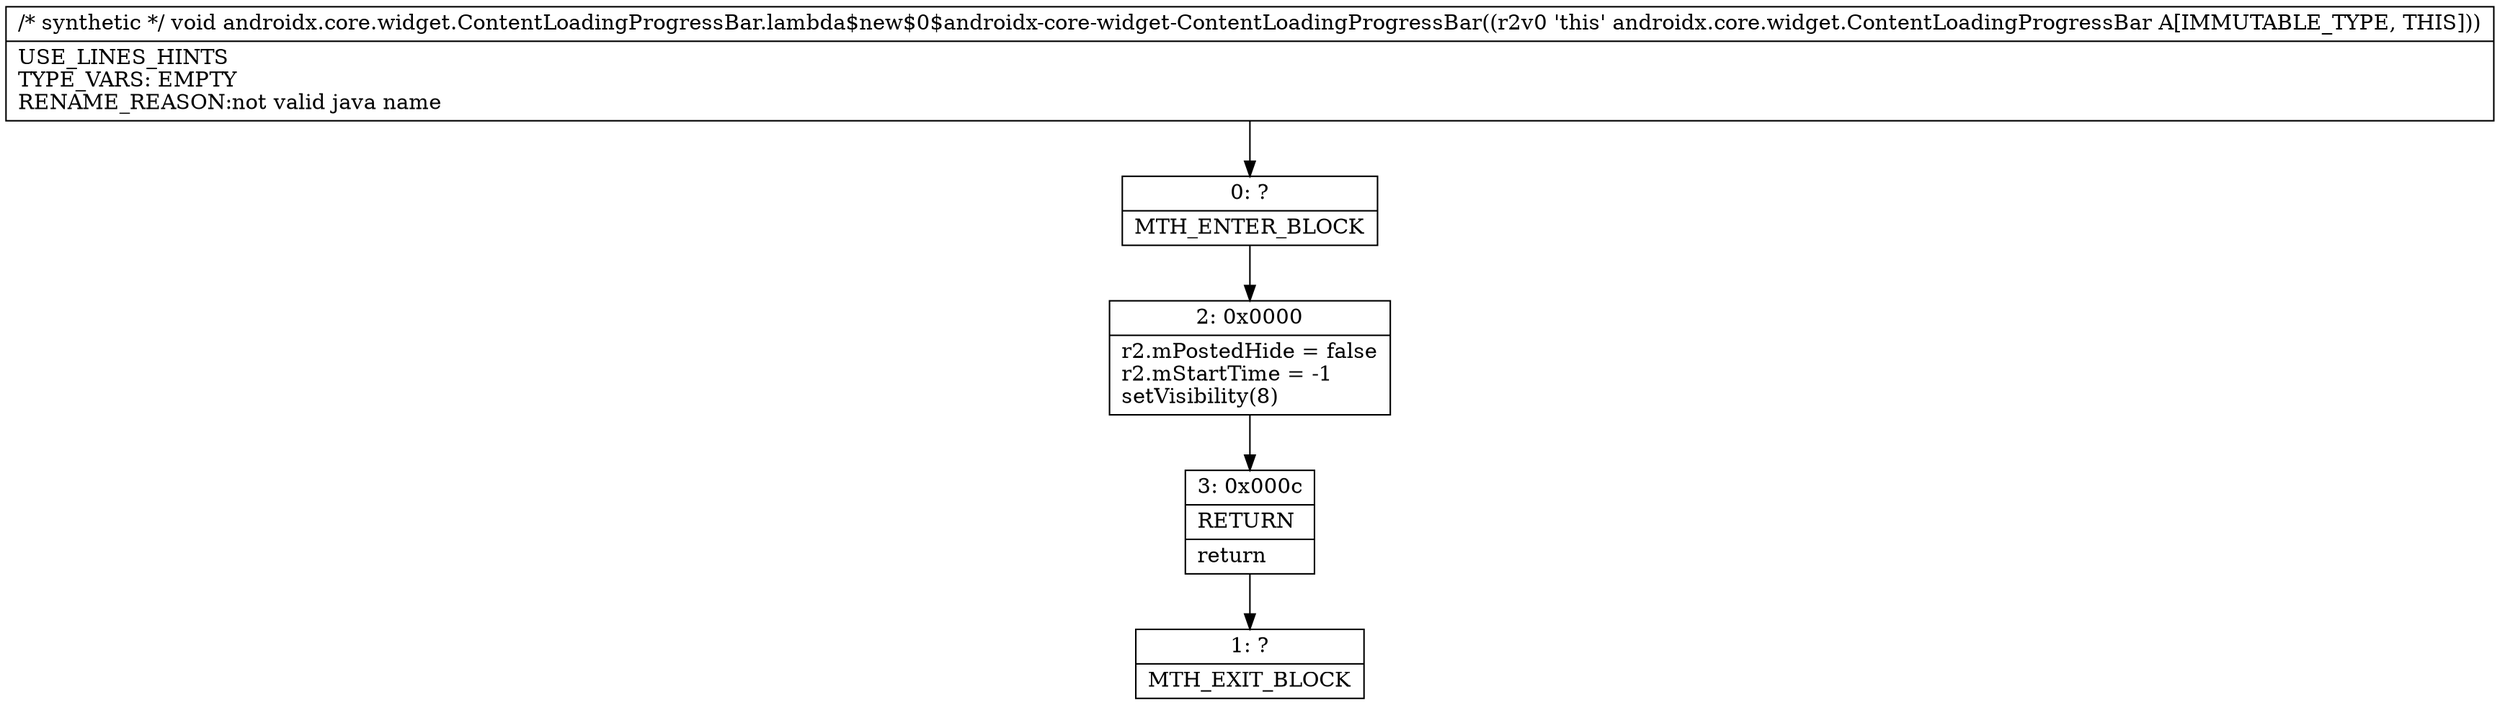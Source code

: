 digraph "CFG forandroidx.core.widget.ContentLoadingProgressBar.lambda$new$0$androidx\-core\-widget\-ContentLoadingProgressBar()V" {
Node_0 [shape=record,label="{0\:\ ?|MTH_ENTER_BLOCK\l}"];
Node_2 [shape=record,label="{2\:\ 0x0000|r2.mPostedHide = false\lr2.mStartTime = \-1\lsetVisibility(8)\l}"];
Node_3 [shape=record,label="{3\:\ 0x000c|RETURN\l|return\l}"];
Node_1 [shape=record,label="{1\:\ ?|MTH_EXIT_BLOCK\l}"];
MethodNode[shape=record,label="{\/* synthetic *\/ void androidx.core.widget.ContentLoadingProgressBar.lambda$new$0$androidx\-core\-widget\-ContentLoadingProgressBar((r2v0 'this' androidx.core.widget.ContentLoadingProgressBar A[IMMUTABLE_TYPE, THIS]))  | USE_LINES_HINTS\lTYPE_VARS: EMPTY\lRENAME_REASON:not valid java name\l}"];
MethodNode -> Node_0;Node_0 -> Node_2;
Node_2 -> Node_3;
Node_3 -> Node_1;
}


